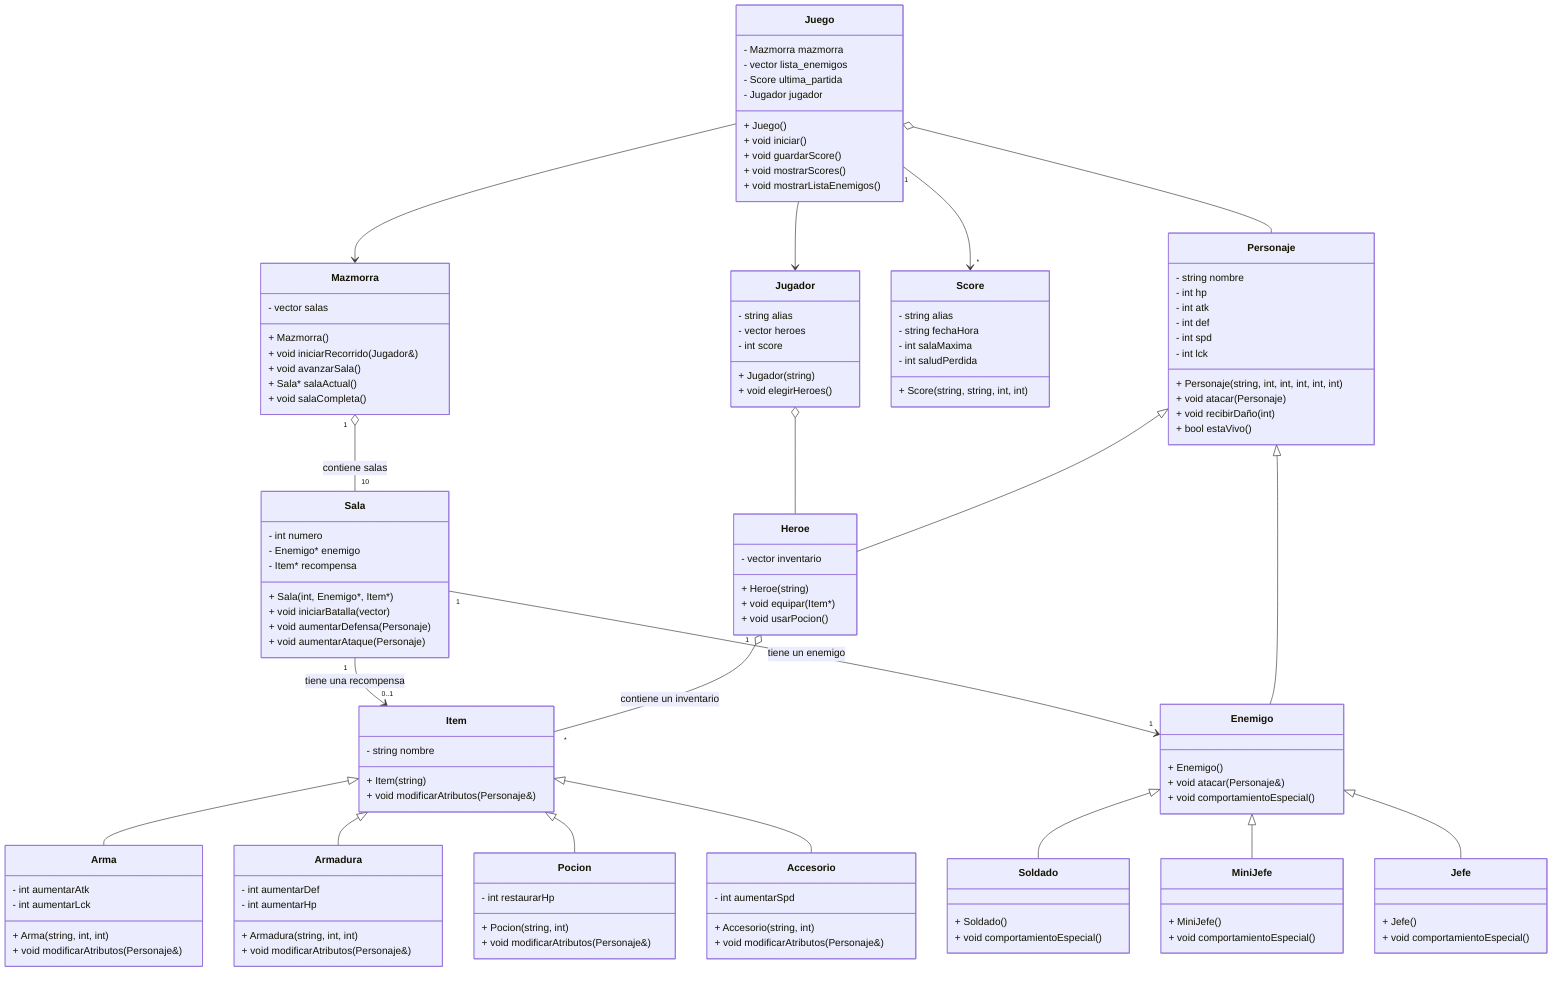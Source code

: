 classDiagram
    direction TB

    class Enemigo {
        + Enemigo()
        + void atacar(Personaje&)
        + void comportamientoEspecial()
    }

    class Arma {
        - int aumentarAtk
        - int aumentarLck
        + Arma(string, int, int)
        + void modificarAtributos(Personaje&)
    }

    class Armadura {
        - int aumentarDef
        - int aumentarHp
        + Armadura(string, int, int)
        + void modificarAtributos(Personaje&)
    }

    class Pocion {
        - int restaurarHp
        + Pocion(string, int)
        + void modificarAtributos(Personaje&)
    }

    class Accesorio {
        - int aumentarSpd
        + Accesorio(string, int)
        + void modificarAtributos(Personaje&)
    }

    class Soldado {
        + Soldado()
        + void comportamientoEspecial()
    }

    class MiniJefe {
        + MiniJefe()
        + void comportamientoEspecial()
    }

    class Jefe {
        + Jefe()
        + void comportamientoEspecial()
    }

    class Mazmorra {
        - vector<Sala*> salas
        + Mazmorra()
        + void iniciarRecorrido(Jugador&)
        + void avanzarSala()
        + Sala* salaActual()
        + void salaCompleta()
    }

    class Heroe {
        - vector<Item*> inventario
        + Heroe(string)
        + void equipar(Item*)
        + void usarPocion()
    }

    class Sala {
        - int numero
        - Enemigo* enemigo
        - Item* recompensa
        + Sala(int, Enemigo*, Item*)
        + void iniciarBatalla(vector<Personaje*>)
        + void aumentarDefensa(Personaje)
        + void aumentarAtaque(Personaje)
    }

    class Jugador {
        - string alias
        - vector<Personaje*> heroes
        - int score
        + Jugador(string)
        + void elegirHeroes()
    }

    class Score {
        - string alias
        - string fechaHora
        - int salaMaxima
        - int saludPerdida
        + Score(string, string, int, int)
    }

    class Personaje {
        - string nombre
        - int hp
        - int atk
        - int def
        - int spd
        - int lck
        + Personaje(string, int, int, int, int, int)
        + void atacar(Personaje)
        + void recibirDaño(int)
        + bool estaVivo()
    }

    class Juego {
        - Mazmorra mazmorra
        - vector<Personaje*> lista_enemigos
        - Score ultima_partida
        - Jugador jugador
        + Juego()
        + void iniciar()
        + void guardarScore()
        + void mostrarScores()
        + void mostrarListaEnemigos()
    }

    class Item {
        - string nombre
        + Item(string)
        + void modificarAtributos(Personaje&)
    }

    Personaje <|-- Heroe
    Personaje <|-- Enemigo
    Item <|-- Arma
    Item <|-- Armadura
    Item <|-- Pocion
    Item <|-- Accesorio
    Heroe "1" o-- "*" Item : contiene un inventario
    Mazmorra "1" o-- "10" Sala : contiene salas
    Sala "1" --> "1" Enemigo : tiene un enemigo
    Sala "1" --> "0..1" Item : tiene una recompensa
    Enemigo <|-- Soldado
    Enemigo <|-- MiniJefe
    Enemigo <|-- Jefe
    Juego --> Jugador
    Juego --> Mazmorra
    Juego o-- Personaje
    Jugador o-- Heroe
    Juego "1" --> "*" Score